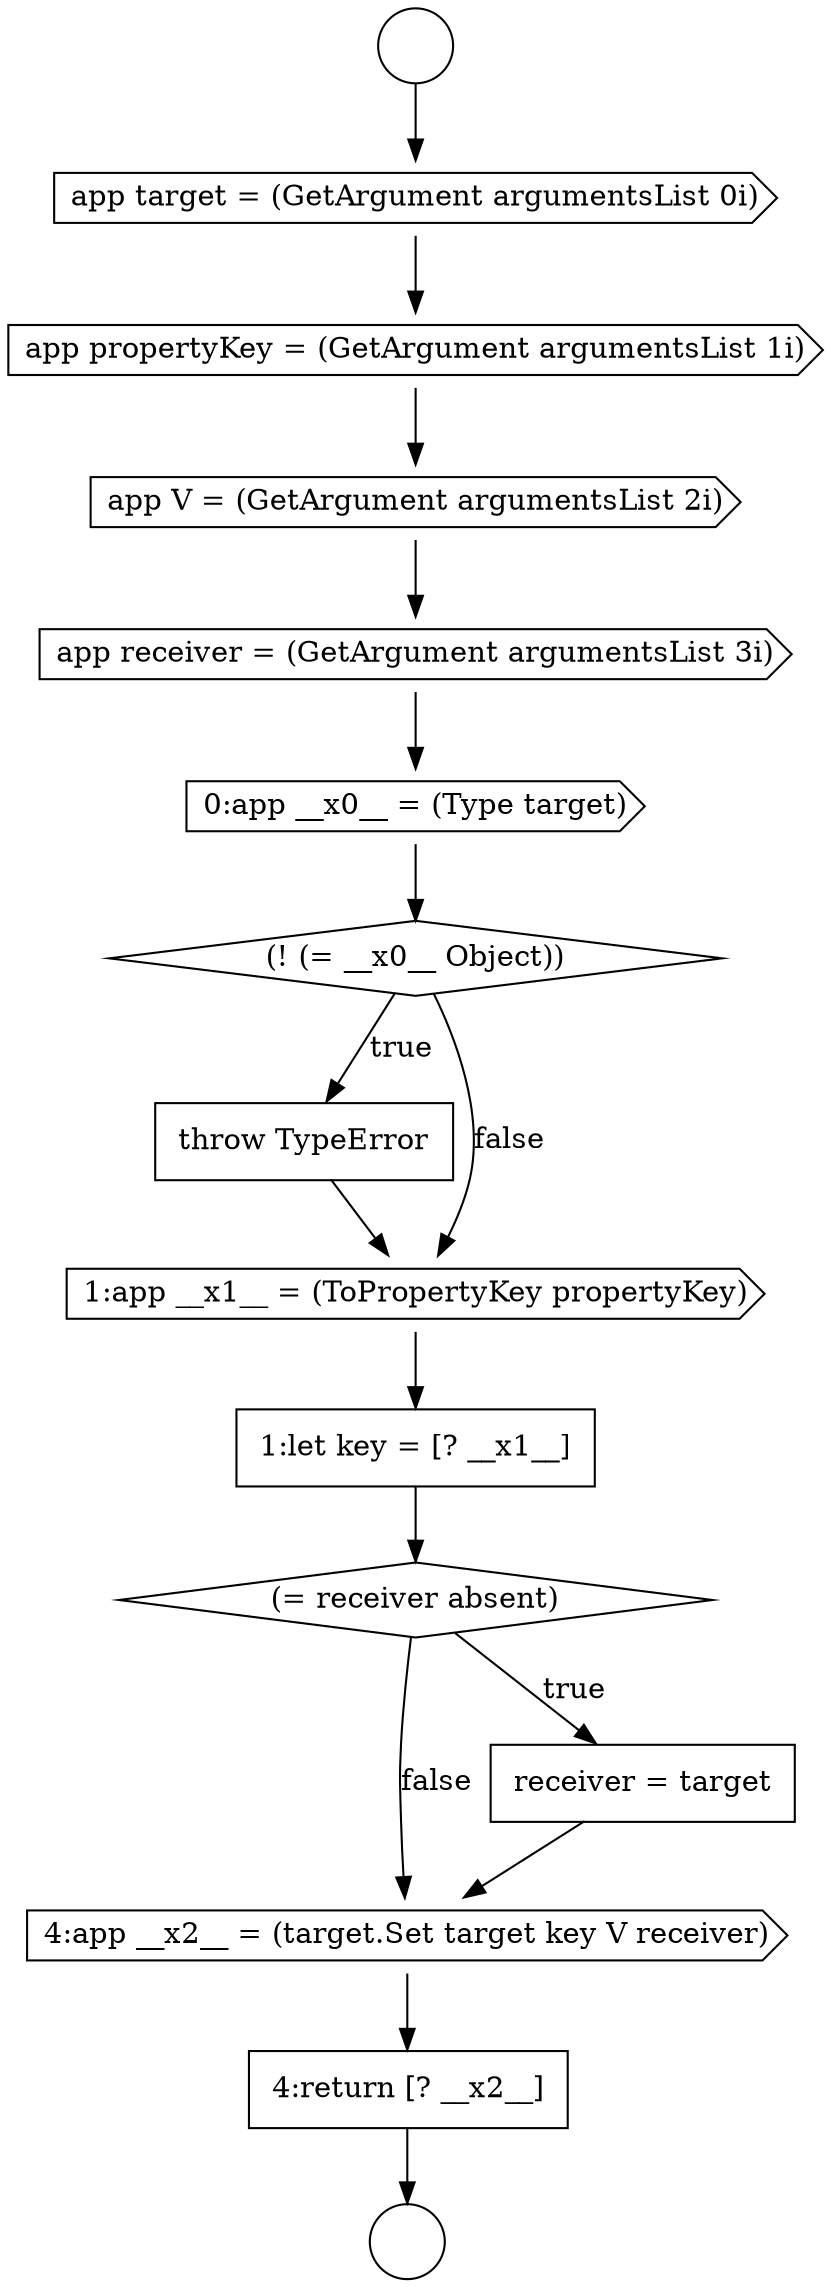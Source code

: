 digraph {
  node17946 [shape=circle label=" " color="black" fillcolor="white" style=filled]
  node17955 [shape=none, margin=0, label=<<font color="black">
    <table border="0" cellborder="1" cellspacing="0" cellpadding="10">
      <tr><td align="left">1:let key = [? __x1__]</td></tr>
    </table>
  </font>> color="black" fillcolor="white" style=filled]
  node17945 [shape=circle label=" " color="black" fillcolor="white" style=filled]
  node17958 [shape=cds, label=<<font color="black">4:app __x2__ = (target.Set target key V receiver)</font>> color="black" fillcolor="white" style=filled]
  node17949 [shape=cds, label=<<font color="black">app V = (GetArgument argumentsList 2i)</font>> color="black" fillcolor="white" style=filled]
  node17952 [shape=diamond, label=<<font color="black">(! (= __x0__ Object))</font>> color="black" fillcolor="white" style=filled]
  node17957 [shape=none, margin=0, label=<<font color="black">
    <table border="0" cellborder="1" cellspacing="0" cellpadding="10">
      <tr><td align="left">receiver = target</td></tr>
    </table>
  </font>> color="black" fillcolor="white" style=filled]
  node17953 [shape=none, margin=0, label=<<font color="black">
    <table border="0" cellborder="1" cellspacing="0" cellpadding="10">
      <tr><td align="left">throw TypeError</td></tr>
    </table>
  </font>> color="black" fillcolor="white" style=filled]
  node17948 [shape=cds, label=<<font color="black">app propertyKey = (GetArgument argumentsList 1i)</font>> color="black" fillcolor="white" style=filled]
  node17947 [shape=cds, label=<<font color="black">app target = (GetArgument argumentsList 0i)</font>> color="black" fillcolor="white" style=filled]
  node17951 [shape=cds, label=<<font color="black">0:app __x0__ = (Type target)</font>> color="black" fillcolor="white" style=filled]
  node17956 [shape=diamond, label=<<font color="black">(= receiver absent)</font>> color="black" fillcolor="white" style=filled]
  node17954 [shape=cds, label=<<font color="black">1:app __x1__ = (ToPropertyKey propertyKey)</font>> color="black" fillcolor="white" style=filled]
  node17959 [shape=none, margin=0, label=<<font color="black">
    <table border="0" cellborder="1" cellspacing="0" cellpadding="10">
      <tr><td align="left">4:return [? __x2__]</td></tr>
    </table>
  </font>> color="black" fillcolor="white" style=filled]
  node17950 [shape=cds, label=<<font color="black">app receiver = (GetArgument argumentsList 3i)</font>> color="black" fillcolor="white" style=filled]
  node17949 -> node17950 [ color="black"]
  node17947 -> node17948 [ color="black"]
  node17945 -> node17947 [ color="black"]
  node17952 -> node17953 [label=<<font color="black">true</font>> color="black"]
  node17952 -> node17954 [label=<<font color="black">false</font>> color="black"]
  node17951 -> node17952 [ color="black"]
  node17955 -> node17956 [ color="black"]
  node17953 -> node17954 [ color="black"]
  node17954 -> node17955 [ color="black"]
  node17956 -> node17957 [label=<<font color="black">true</font>> color="black"]
  node17956 -> node17958 [label=<<font color="black">false</font>> color="black"]
  node17957 -> node17958 [ color="black"]
  node17950 -> node17951 [ color="black"]
  node17958 -> node17959 [ color="black"]
  node17948 -> node17949 [ color="black"]
  node17959 -> node17946 [ color="black"]
}
